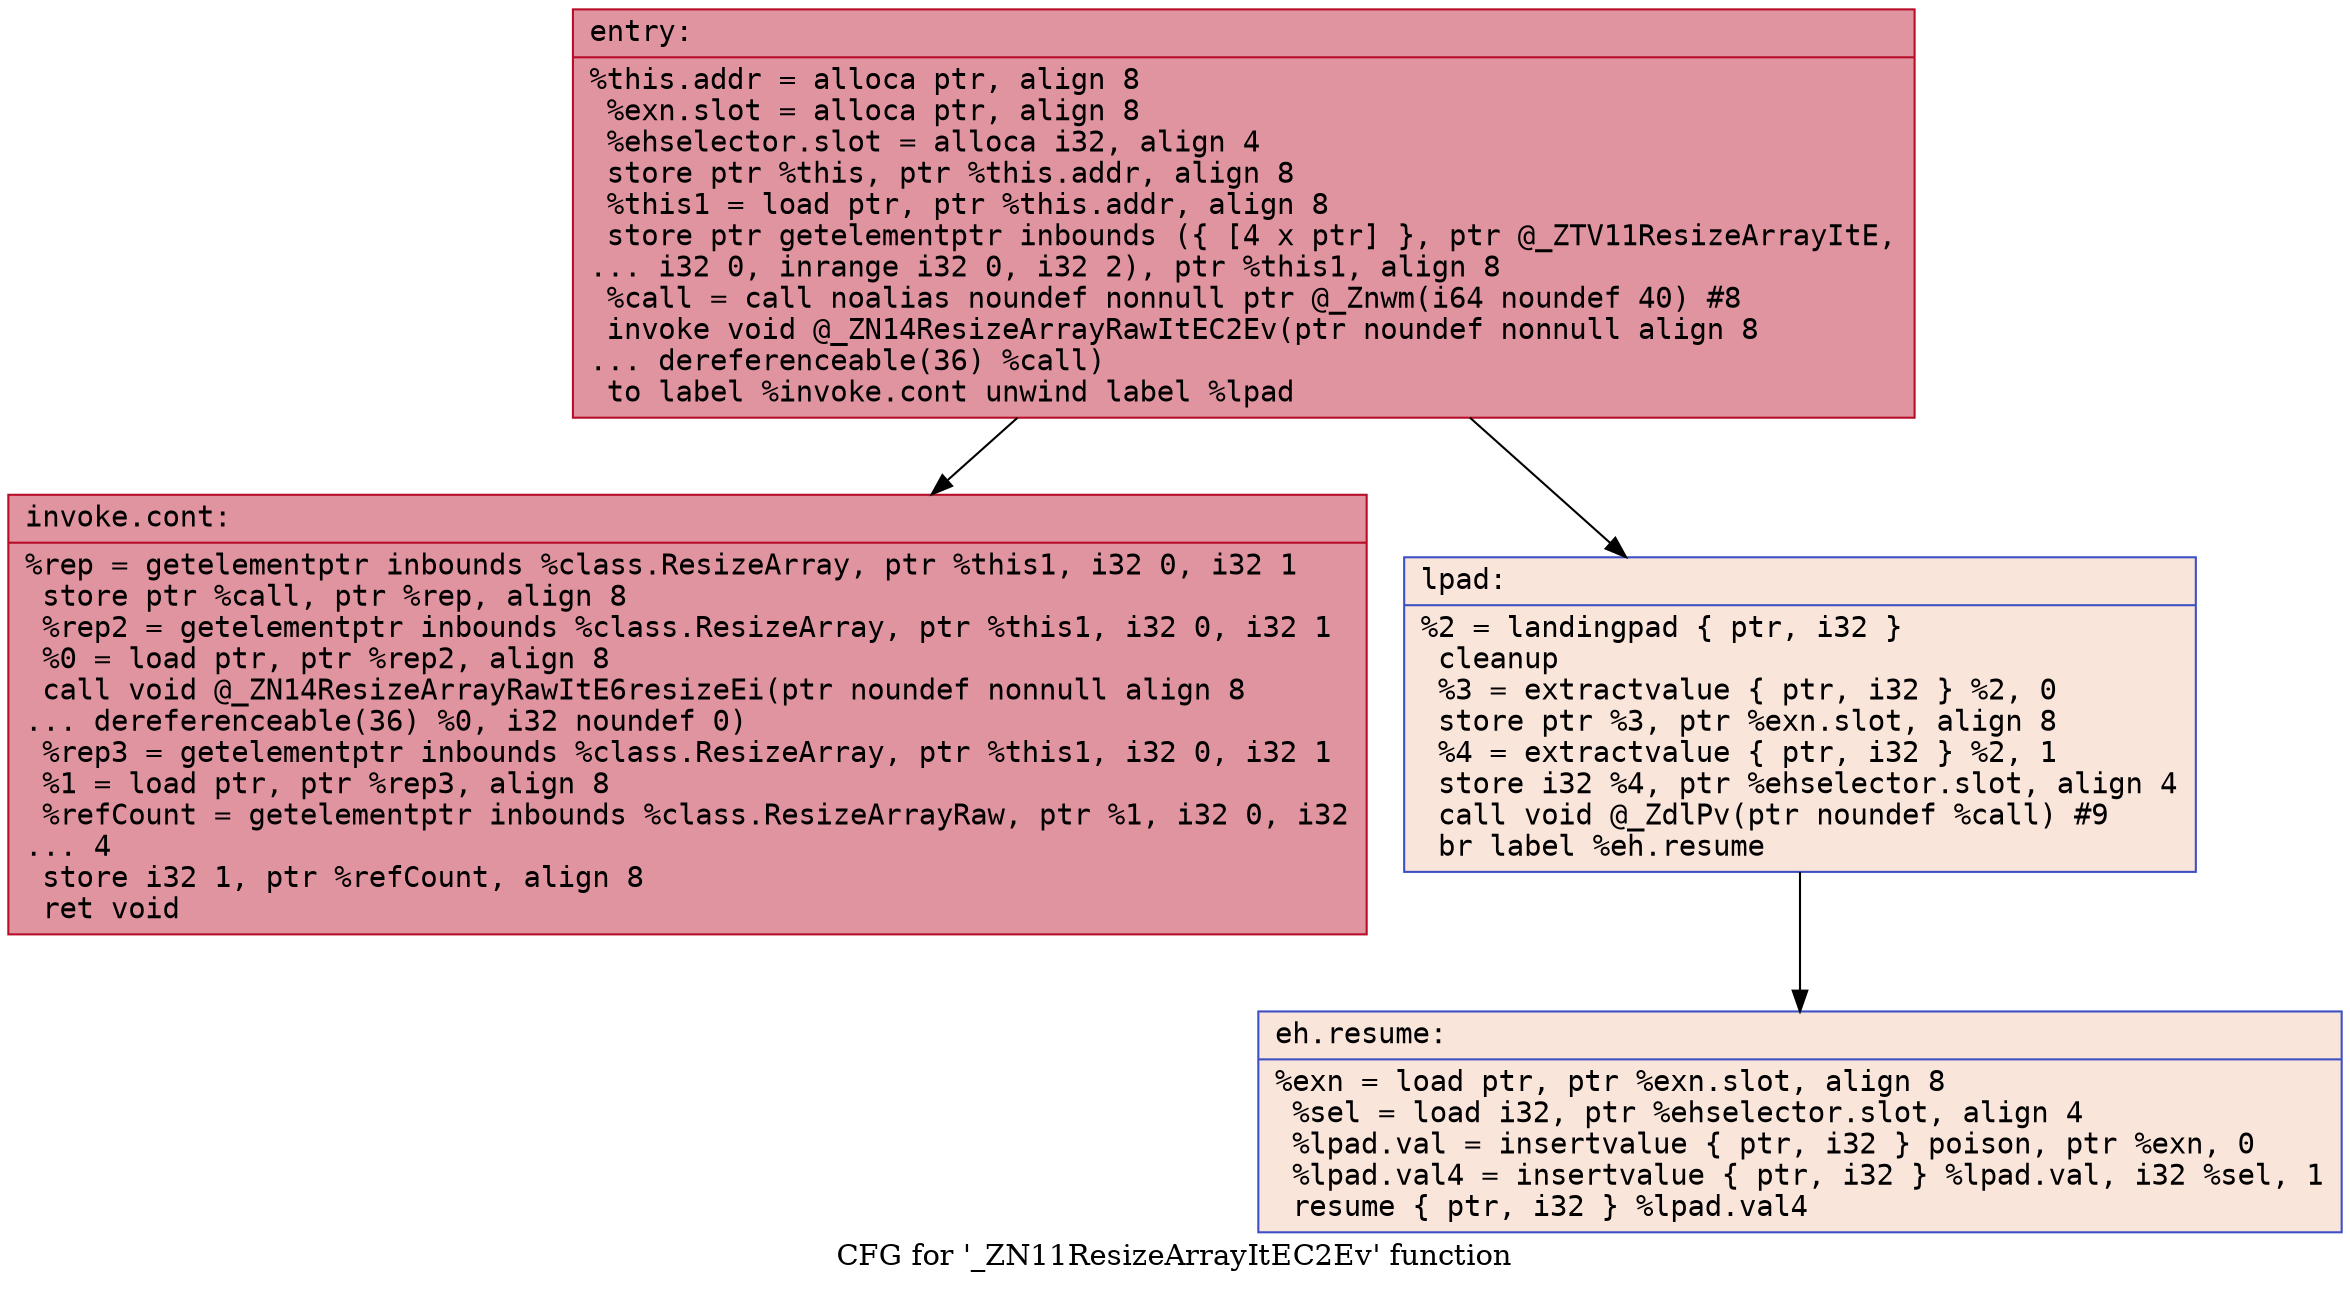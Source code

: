 digraph "CFG for '_ZN11ResizeArrayItEC2Ev' function" {
	label="CFG for '_ZN11ResizeArrayItEC2Ev' function";

	Node0x5621f7701b30 [shape=record,color="#b70d28ff", style=filled, fillcolor="#b70d2870" fontname="Courier",label="{entry:\l|  %this.addr = alloca ptr, align 8\l  %exn.slot = alloca ptr, align 8\l  %ehselector.slot = alloca i32, align 4\l  store ptr %this, ptr %this.addr, align 8\l  %this1 = load ptr, ptr %this.addr, align 8\l  store ptr getelementptr inbounds (\{ [4 x ptr] \}, ptr @_ZTV11ResizeArrayItE,\l... i32 0, inrange i32 0, i32 2), ptr %this1, align 8\l  %call = call noalias noundef nonnull ptr @_Znwm(i64 noundef 40) #8\l  invoke void @_ZN14ResizeArrayRawItEC2Ev(ptr noundef nonnull align 8\l... dereferenceable(36) %call)\l          to label %invoke.cont unwind label %lpad\l}"];
	Node0x5621f7701b30 -> Node0x5621f77020e0[tooltip="entry -> invoke.cont\nProbability 100.00%" ];
	Node0x5621f7701b30 -> Node0x5621f77021c0[tooltip="entry -> lpad\nProbability 0.00%" ];
	Node0x5621f77020e0 [shape=record,color="#b70d28ff", style=filled, fillcolor="#b70d2870" fontname="Courier",label="{invoke.cont:\l|  %rep = getelementptr inbounds %class.ResizeArray, ptr %this1, i32 0, i32 1\l  store ptr %call, ptr %rep, align 8\l  %rep2 = getelementptr inbounds %class.ResizeArray, ptr %this1, i32 0, i32 1\l  %0 = load ptr, ptr %rep2, align 8\l  call void @_ZN14ResizeArrayRawItE6resizeEi(ptr noundef nonnull align 8\l... dereferenceable(36) %0, i32 noundef 0)\l  %rep3 = getelementptr inbounds %class.ResizeArray, ptr %this1, i32 0, i32 1\l  %1 = load ptr, ptr %rep3, align 8\l  %refCount = getelementptr inbounds %class.ResizeArrayRaw, ptr %1, i32 0, i32\l... 4\l  store i32 1, ptr %refCount, align 8\l  ret void\l}"];
	Node0x5621f77021c0 [shape=record,color="#3d50c3ff", style=filled, fillcolor="#f4c5ad70" fontname="Courier",label="{lpad:\l|  %2 = landingpad \{ ptr, i32 \}\l          cleanup\l  %3 = extractvalue \{ ptr, i32 \} %2, 0\l  store ptr %3, ptr %exn.slot, align 8\l  %4 = extractvalue \{ ptr, i32 \} %2, 1\l  store i32 %4, ptr %ehselector.slot, align 4\l  call void @_ZdlPv(ptr noundef %call) #9\l  br label %eh.resume\l}"];
	Node0x5621f77021c0 -> Node0x5621f7719270[tooltip="lpad -> eh.resume\nProbability 100.00%" ];
	Node0x5621f7719270 [shape=record,color="#3d50c3ff", style=filled, fillcolor="#f4c5ad70" fontname="Courier",label="{eh.resume:\l|  %exn = load ptr, ptr %exn.slot, align 8\l  %sel = load i32, ptr %ehselector.slot, align 4\l  %lpad.val = insertvalue \{ ptr, i32 \} poison, ptr %exn, 0\l  %lpad.val4 = insertvalue \{ ptr, i32 \} %lpad.val, i32 %sel, 1\l  resume \{ ptr, i32 \} %lpad.val4\l}"];
}
